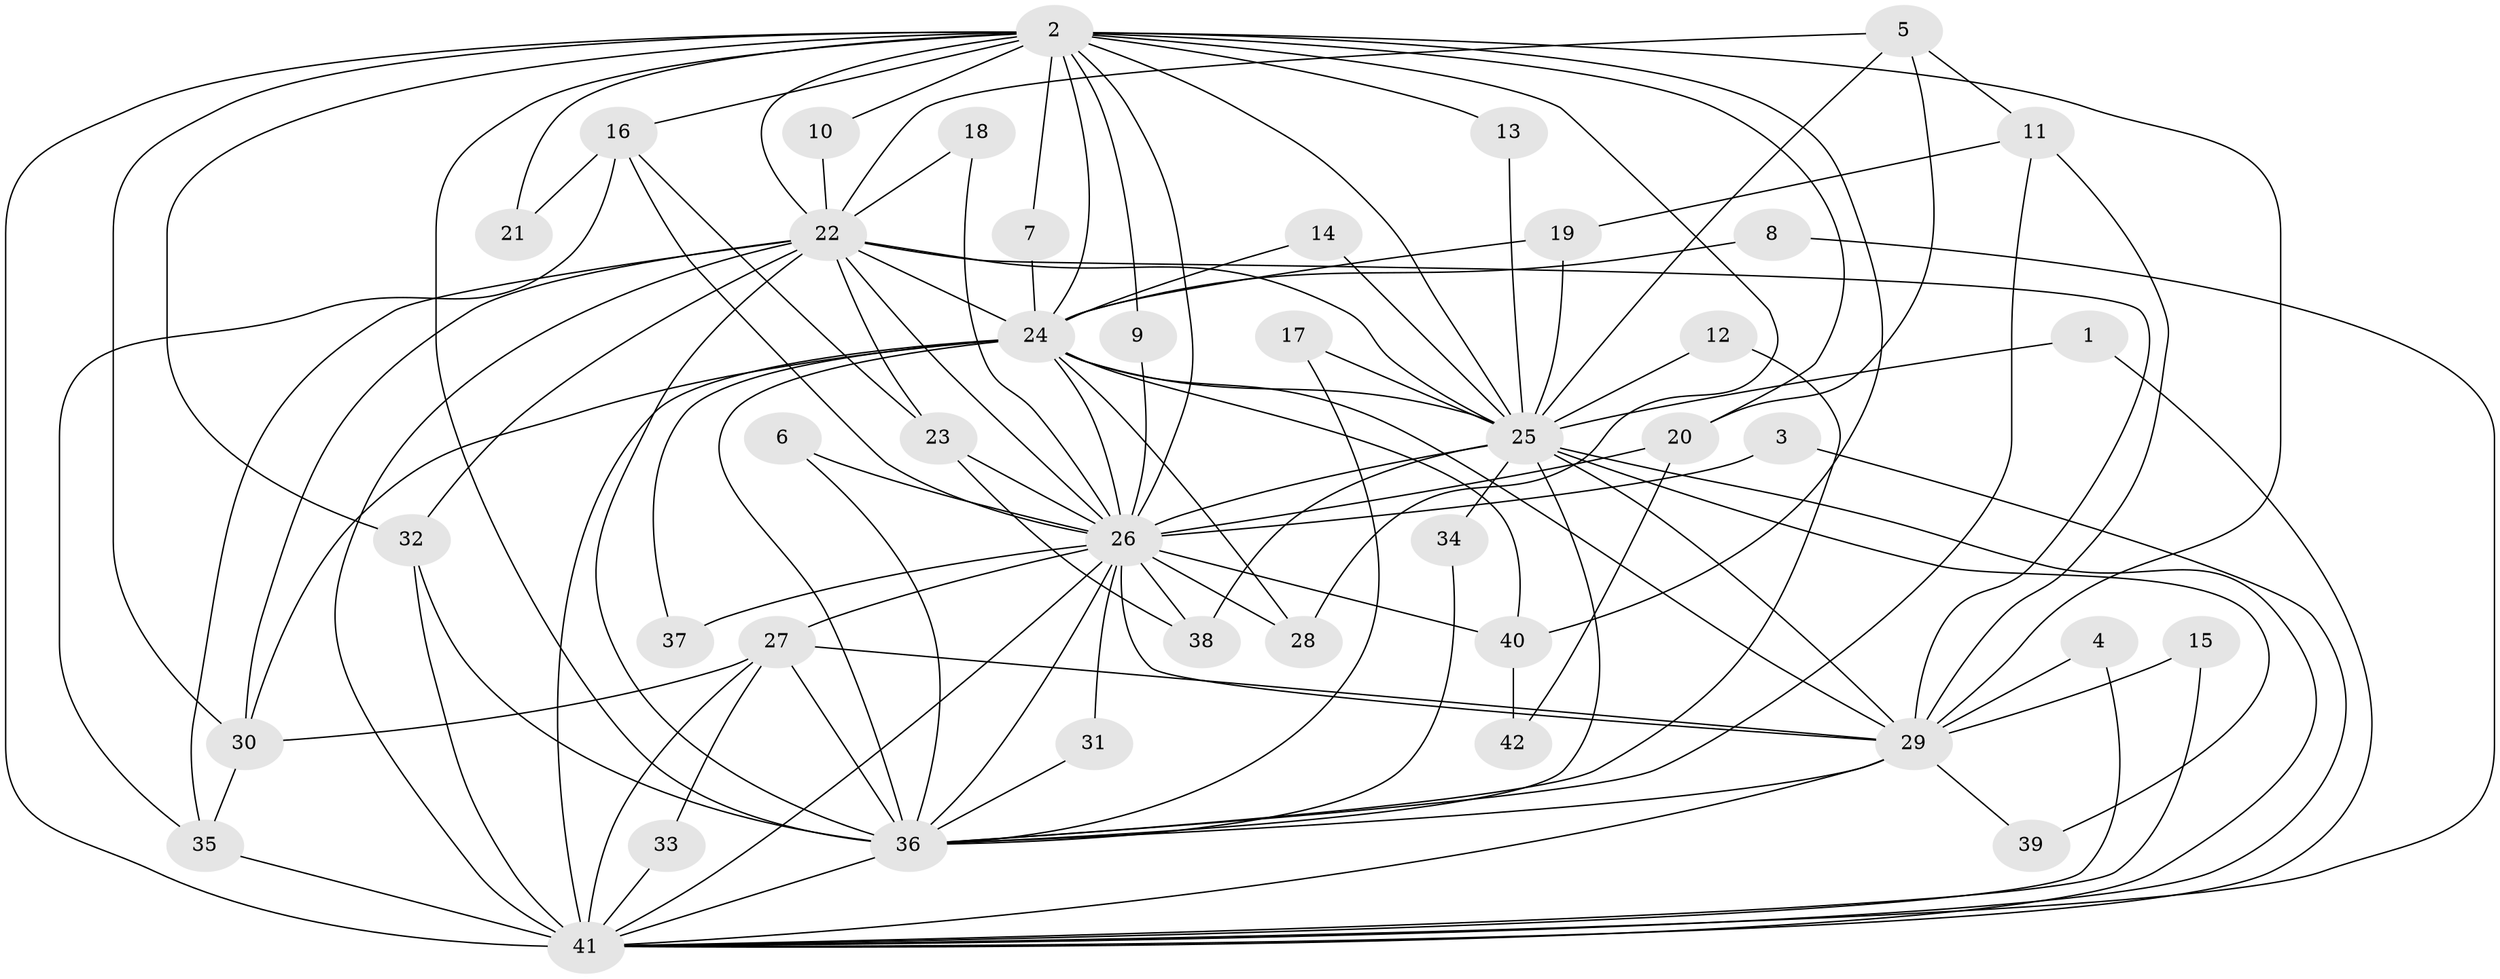// original degree distribution, {20: 0.012048192771084338, 13: 0.024096385542168676, 24: 0.012048192771084338, 15: 0.012048192771084338, 17: 0.012048192771084338, 21: 0.012048192771084338, 19: 0.012048192771084338, 23: 0.012048192771084338, 22: 0.012048192771084338, 2: 0.5180722891566265, 3: 0.18072289156626506, 5: 0.04819277108433735, 4: 0.13253012048192772}
// Generated by graph-tools (version 1.1) at 2025/25/03/09/25 03:25:51]
// undirected, 42 vertices, 111 edges
graph export_dot {
graph [start="1"]
  node [color=gray90,style=filled];
  1;
  2;
  3;
  4;
  5;
  6;
  7;
  8;
  9;
  10;
  11;
  12;
  13;
  14;
  15;
  16;
  17;
  18;
  19;
  20;
  21;
  22;
  23;
  24;
  25;
  26;
  27;
  28;
  29;
  30;
  31;
  32;
  33;
  34;
  35;
  36;
  37;
  38;
  39;
  40;
  41;
  42;
  1 -- 25 [weight=1.0];
  1 -- 41 [weight=1.0];
  2 -- 7 [weight=1.0];
  2 -- 9 [weight=1.0];
  2 -- 10 [weight=1.0];
  2 -- 13 [weight=2.0];
  2 -- 16 [weight=1.0];
  2 -- 20 [weight=1.0];
  2 -- 21 [weight=2.0];
  2 -- 22 [weight=4.0];
  2 -- 24 [weight=2.0];
  2 -- 25 [weight=3.0];
  2 -- 26 [weight=3.0];
  2 -- 28 [weight=1.0];
  2 -- 29 [weight=2.0];
  2 -- 30 [weight=1.0];
  2 -- 32 [weight=1.0];
  2 -- 36 [weight=3.0];
  2 -- 40 [weight=1.0];
  2 -- 41 [weight=3.0];
  3 -- 26 [weight=1.0];
  3 -- 41 [weight=1.0];
  4 -- 29 [weight=1.0];
  4 -- 41 [weight=1.0];
  5 -- 11 [weight=1.0];
  5 -- 20 [weight=1.0];
  5 -- 22 [weight=1.0];
  5 -- 25 [weight=1.0];
  6 -- 26 [weight=1.0];
  6 -- 36 [weight=1.0];
  7 -- 24 [weight=1.0];
  8 -- 24 [weight=1.0];
  8 -- 41 [weight=1.0];
  9 -- 26 [weight=1.0];
  10 -- 22 [weight=1.0];
  11 -- 19 [weight=1.0];
  11 -- 29 [weight=1.0];
  11 -- 36 [weight=1.0];
  12 -- 25 [weight=1.0];
  12 -- 36 [weight=1.0];
  13 -- 25 [weight=1.0];
  14 -- 24 [weight=1.0];
  14 -- 25 [weight=1.0];
  15 -- 29 [weight=1.0];
  15 -- 41 [weight=1.0];
  16 -- 21 [weight=2.0];
  16 -- 23 [weight=1.0];
  16 -- 26 [weight=1.0];
  16 -- 35 [weight=1.0];
  17 -- 25 [weight=1.0];
  17 -- 36 [weight=1.0];
  18 -- 22 [weight=1.0];
  18 -- 26 [weight=1.0];
  19 -- 24 [weight=1.0];
  19 -- 25 [weight=1.0];
  20 -- 26 [weight=1.0];
  20 -- 42 [weight=1.0];
  22 -- 23 [weight=1.0];
  22 -- 24 [weight=3.0];
  22 -- 25 [weight=2.0];
  22 -- 26 [weight=2.0];
  22 -- 29 [weight=3.0];
  22 -- 30 [weight=1.0];
  22 -- 32 [weight=1.0];
  22 -- 35 [weight=1.0];
  22 -- 36 [weight=2.0];
  22 -- 41 [weight=3.0];
  23 -- 26 [weight=2.0];
  23 -- 38 [weight=1.0];
  24 -- 25 [weight=2.0];
  24 -- 26 [weight=2.0];
  24 -- 28 [weight=1.0];
  24 -- 29 [weight=1.0];
  24 -- 30 [weight=1.0];
  24 -- 36 [weight=2.0];
  24 -- 37 [weight=1.0];
  24 -- 40 [weight=1.0];
  24 -- 41 [weight=3.0];
  25 -- 26 [weight=1.0];
  25 -- 29 [weight=2.0];
  25 -- 34 [weight=1.0];
  25 -- 36 [weight=1.0];
  25 -- 38 [weight=2.0];
  25 -- 39 [weight=1.0];
  25 -- 41 [weight=1.0];
  26 -- 27 [weight=1.0];
  26 -- 28 [weight=1.0];
  26 -- 29 [weight=1.0];
  26 -- 31 [weight=1.0];
  26 -- 36 [weight=1.0];
  26 -- 37 [weight=1.0];
  26 -- 38 [weight=2.0];
  26 -- 40 [weight=1.0];
  26 -- 41 [weight=1.0];
  27 -- 29 [weight=1.0];
  27 -- 30 [weight=1.0];
  27 -- 33 [weight=1.0];
  27 -- 36 [weight=2.0];
  27 -- 41 [weight=1.0];
  29 -- 36 [weight=2.0];
  29 -- 39 [weight=1.0];
  29 -- 41 [weight=2.0];
  30 -- 35 [weight=1.0];
  31 -- 36 [weight=1.0];
  32 -- 36 [weight=1.0];
  32 -- 41 [weight=1.0];
  33 -- 41 [weight=1.0];
  34 -- 36 [weight=1.0];
  35 -- 41 [weight=1.0];
  36 -- 41 [weight=1.0];
  40 -- 42 [weight=1.0];
}
